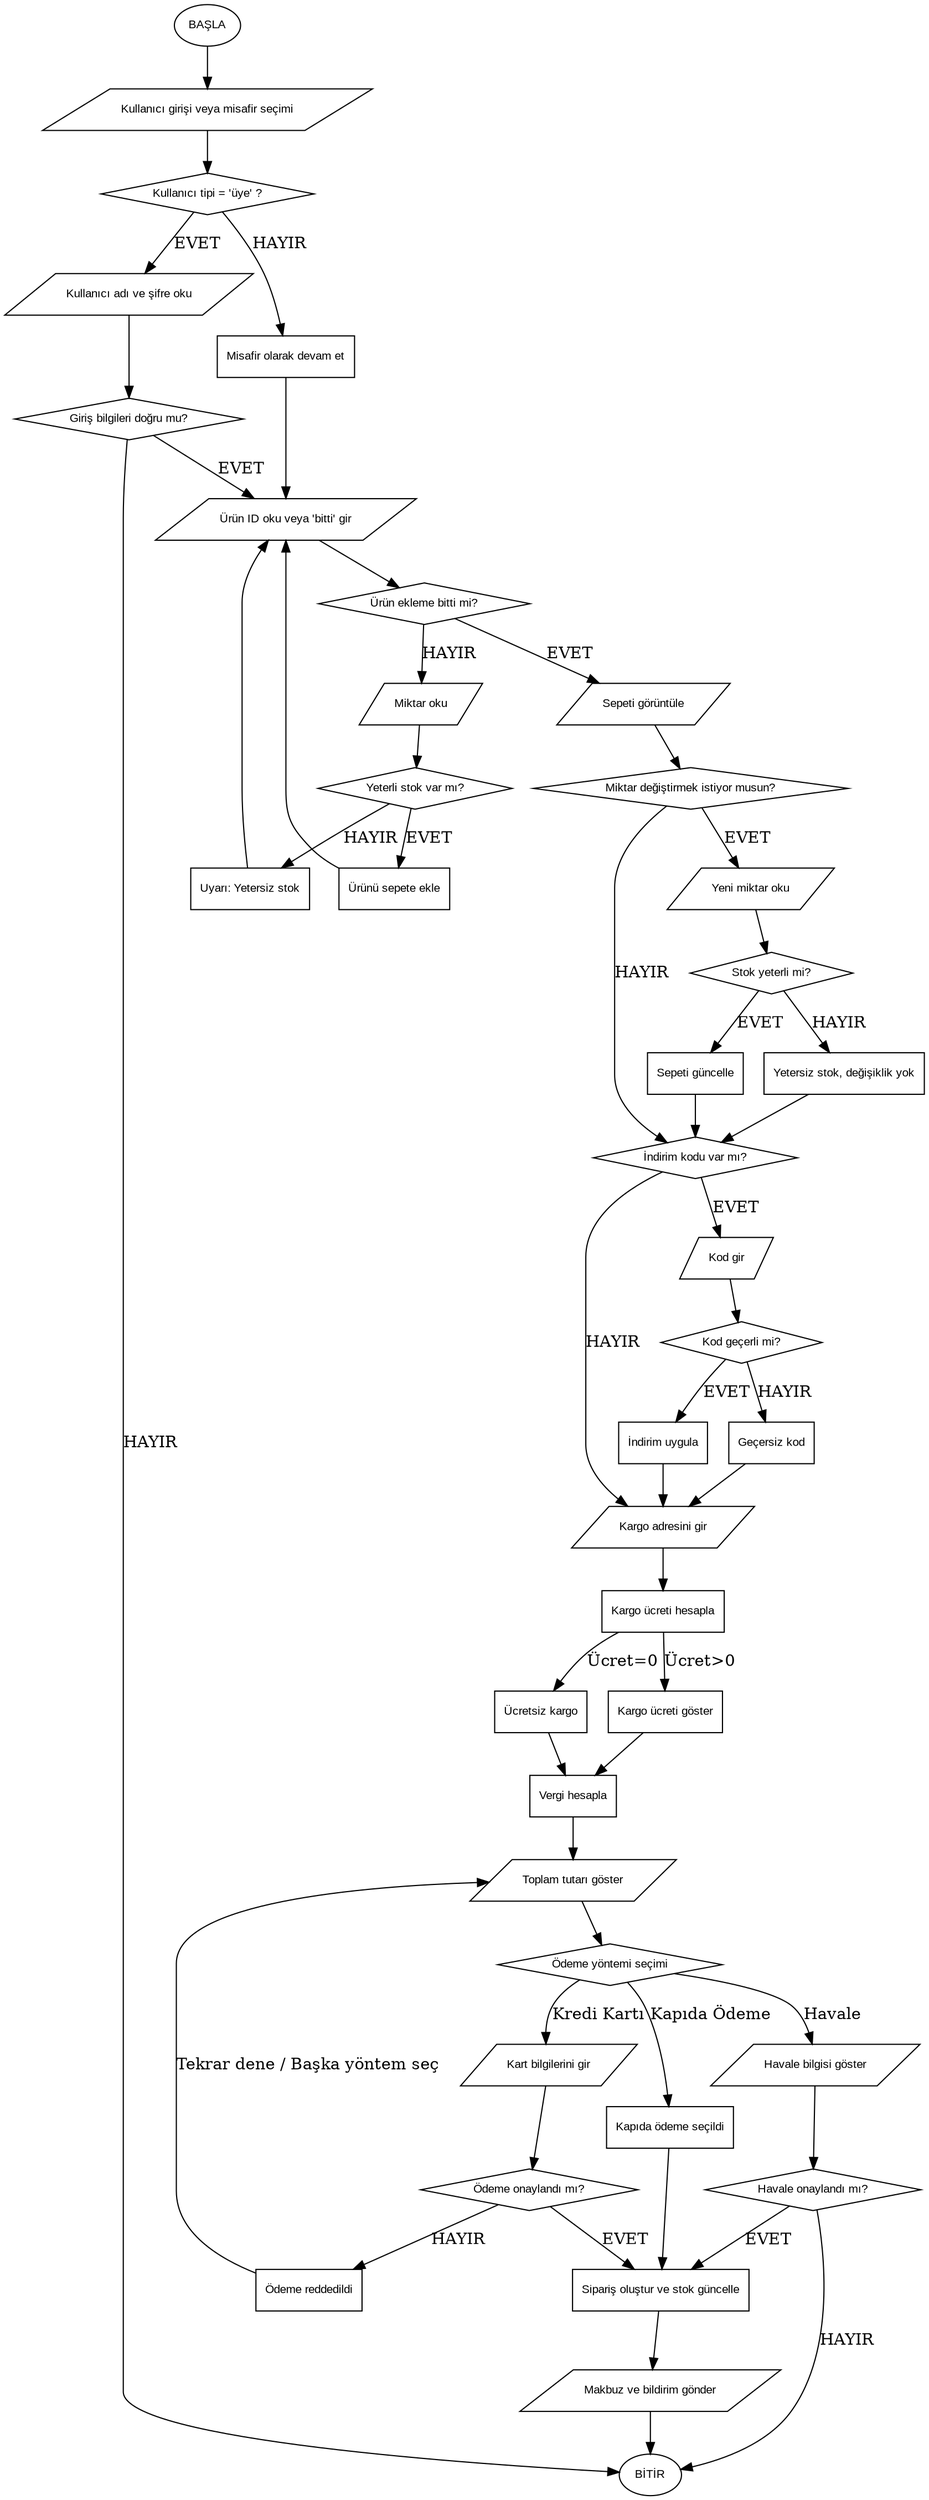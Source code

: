 digraph ECommerceSystem_Corrected {
    charset="UTF-8";
    rankdir=TB;
    node [fontname="Arial", fontsize=10];

    // Başlangıç / Bitiş
    start [shape=oval, label="BAŞLA"];
    end [shape=oval, label="BİTİR"];

    // Giriş
    login [shape=parallelogram, label="Kullanıcı girişi veya misafir seçimi"];
    memberCheck [shape=diamond, label="Kullanıcı tipi = 'üye' ?"];
    username [shape=parallelogram, label="Kullanıcı adı ve şifre oku"];
    loginValid [shape=diamond, label="Giriş bilgileri doğru mu?"];
    guest [shape=box, label="Misafir olarak devam et"];

    // Ürün ekleme & stok
    addProduct [shape=parallelogram, label="Ürün ID oku veya 'bitti' gir"];
    doneAdd [shape=diamond, label="Ürün ekleme bitti mi?"];
    amount [shape=parallelogram, label="Miktar oku"];
    stockCheck [shape=diamond, label="Yeterli stok var mı?"];
    addToCart [shape=box, label="Ürünü sepete ekle"];
    stockFail [shape=box, label="Uyarı: Yetersiz stok"];

    // Sepet güncelleme
    showCart [shape=parallelogram, label="Sepeti görüntüle"];
    updateAsk [shape=diamond, label="Miktar değiştirmek istiyor musun?"];
    updateQty [shape=parallelogram, label="Yeni miktar oku"];
    updateStock [shape=diamond, label="Stok yeterli mi?"];
    updateDone [shape=box, label="Sepeti güncelle"];
    updateFail [shape=box, label="Yetersiz stok, değişiklik yok"];

    // İndirim
    discountAsk [shape=diamond, label="İndirim kodu var mı?"];
    discountCode [shape=parallelogram, label="Kod gir"];
    discountValid [shape=diamond, label="Kod geçerli mi?"];
    applyDiscount [shape=box, label="İndirim uygula"];
    invalidDiscount [shape=box, label="Geçersiz kod"];

    // Kargo & vergi
    address [shape=parallelogram, label="Kargo adresini gir"];
    shippingCalc [shape=box, label="Kargo ücreti hesapla"];
    freeShip [shape=box, label="Ücretsiz kargo"];
    payShip [shape=box, label="Kargo ücreti göster"];
    taxCalc [shape=box, label="Vergi hesapla"];
    totalShow [shape=parallelogram, label="Toplam tutarı göster"];

    // Ödeme
    paymentSelect [shape=diamond, label="Ödeme yöntemi seçimi"];
    card [shape=parallelogram, label="Kart bilgilerini gir"];
    cardValid [shape=diamond, label="Ödeme onaylandı mı?"];
    paymentFail [shape=box, label="Ödeme reddedildi"];
    transfer [shape=parallelogram, label="Havale bilgisi göster"];
    transferConfirm [shape=diamond, label="Havale onaylandı mı?"];
    cash [shape=box, label="Kapıda ödeme seçildi"];

    // Sipariş & bildirim
    order [shape=box, label="Sipariş oluştur ve stok güncelle"];
    receipt [shape=parallelogram, label="Makbuz ve bildirim gönder"];

    // Akışlar
    start -> login;
    login -> memberCheck;

    memberCheck -> username [label="EVET"];
    memberCheck -> guest [label="HAYIR"];

    username -> loginValid;
    loginValid -> addProduct [label="EVET"];
    loginValid -> end [label="HAYIR"];

    guest -> addProduct;

    addProduct -> doneAdd;
    doneAdd -> amount [label="HAYIR"];
    doneAdd -> showCart [label="EVET"];

    amount -> stockCheck;
    stockCheck -> addToCart [label="EVET"];
    stockCheck -> stockFail [label="HAYIR"];
    addToCart -> addProduct;
    stockFail -> addProduct;

    showCart -> updateAsk;
    updateAsk -> updateQty [label="EVET"];
    updateAsk -> discountAsk [label="HAYIR"];

    updateQty -> updateStock;
    updateStock -> updateDone [label="EVET"];
    updateStock -> updateFail [label="HAYIR"];
    updateDone -> discountAsk;
    updateFail -> discountAsk;

    discountAsk -> discountCode [label="EVET"];
    discountAsk -> address [label="HAYIR"];

    discountCode -> discountValid;
    discountValid -> applyDiscount [label="EVET"];
    discountValid -> invalidDiscount [label="HAYIR"];
    applyDiscount -> address;
    invalidDiscount -> address;

    address -> shippingCalc;
    shippingCalc -> freeShip [label="Ücret=0"];
    shippingCalc -> payShip [label="Ücret>0"];
    freeShip -> taxCalc;
    payShip -> taxCalc;

    taxCalc -> totalShow;
    totalShow -> paymentSelect;

    paymentSelect -> card [label="Kredi Kartı"];
    paymentSelect -> transfer [label="Havale"];
    paymentSelect -> cash [label="Kapıda Ödeme"];

    card -> cardValid;
    cardValid -> order [label="EVET"];
    cardValid -> paymentFail [label="HAYIR"];
    paymentFail -> totalShow [label="Tekrar dene / Başka yöntem seç"];

    transfer -> transferConfirm;
    transferConfirm -> order [label="EVET"];
    transferConfirm -> end [label="HAYIR"];

    cash -> order;

    order -> receipt;
    receipt -> end;
}
